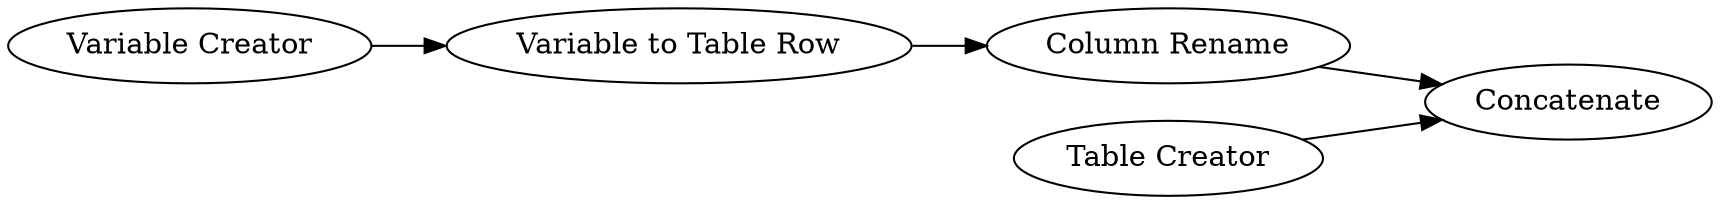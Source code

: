 digraph {
	1 [label="Variable Creator"]
	2 [label="Variable to Table Row"]
	3 [label="Column Rename"]
	4 [label=Concatenate]
	5 [label="Table Creator"]
	1 -> 2
	2 -> 3
	3 -> 4
	5 -> 4
	rankdir=LR
}
